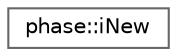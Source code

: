digraph "Graphical Class Hierarchy"
{
 // LATEX_PDF_SIZE
  bgcolor="transparent";
  edge [fontname=Helvetica,fontsize=10,labelfontname=Helvetica,labelfontsize=10];
  node [fontname=Helvetica,fontsize=10,shape=box,height=0.2,width=0.4];
  rankdir="LR";
  Node0 [id="Node000000",label="phase::iNew",height=0.2,width=0.4,color="grey40", fillcolor="white", style="filled",URL="$classFoam_1_1phase_1_1iNew.html",tooltip=" "];
}
